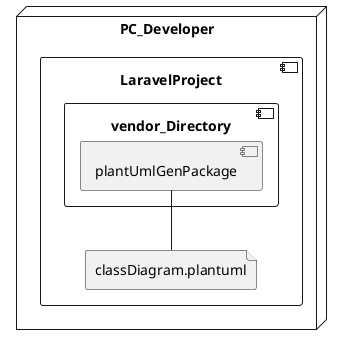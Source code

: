 @startuml


node PC_Developer{
component LaravelProject{
  component vendor_Directory{
    component plantUmlGenPackage
  }
  
  file classDiagram.plantuml
}
}

plantUmlGenPackage --classDiagram.plantuml
@enduml